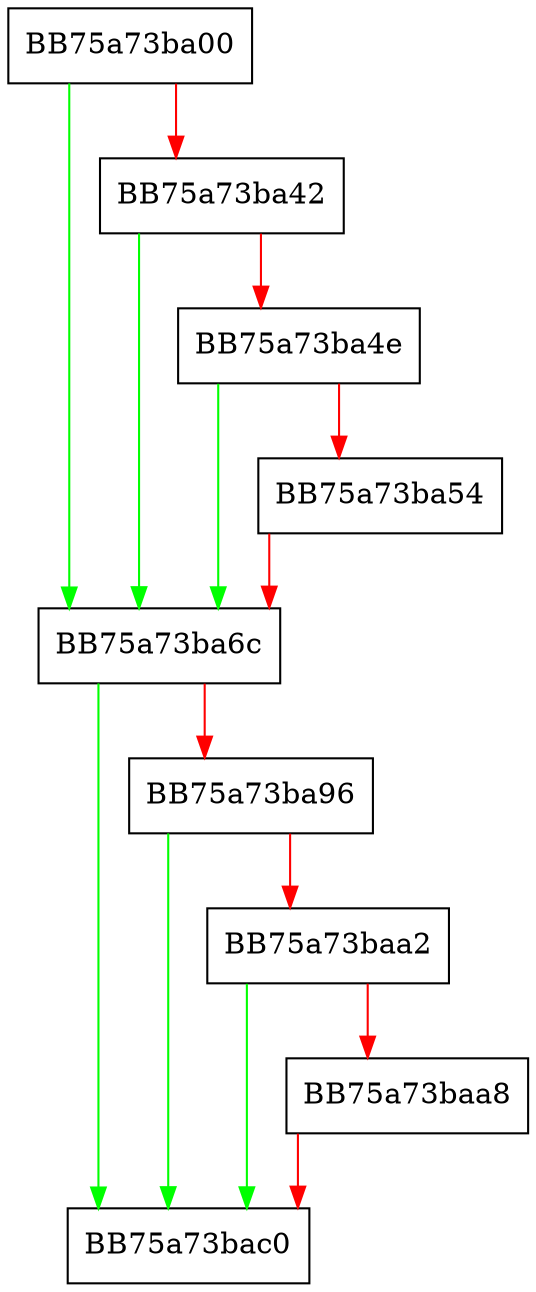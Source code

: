 digraph threathashevent_init_module {
  node [shape="box"];
  graph [splines=ortho];
  BB75a73ba00 -> BB75a73ba6c [color="green"];
  BB75a73ba00 -> BB75a73ba42 [color="red"];
  BB75a73ba42 -> BB75a73ba6c [color="green"];
  BB75a73ba42 -> BB75a73ba4e [color="red"];
  BB75a73ba4e -> BB75a73ba6c [color="green"];
  BB75a73ba4e -> BB75a73ba54 [color="red"];
  BB75a73ba54 -> BB75a73ba6c [color="red"];
  BB75a73ba6c -> BB75a73bac0 [color="green"];
  BB75a73ba6c -> BB75a73ba96 [color="red"];
  BB75a73ba96 -> BB75a73bac0 [color="green"];
  BB75a73ba96 -> BB75a73baa2 [color="red"];
  BB75a73baa2 -> BB75a73bac0 [color="green"];
  BB75a73baa2 -> BB75a73baa8 [color="red"];
  BB75a73baa8 -> BB75a73bac0 [color="red"];
}